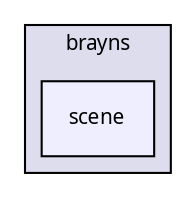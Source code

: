digraph "scene" {
  compound=true
  node [ fontsize="10", fontname="Sans"];
  edge [ labelfontsize="10", labelfontname="Sans"];
  subgraph clusterdir_03632e602207a0b43aa5488f1a38b51e {
    graph [ bgcolor="#ddddee", pencolor="black", label="brayns" fontname="Sans", fontsize="10", URL="dir_03632e602207a0b43aa5488f1a38b51e.html"]
  dir_bcd35c427dcebdee8b4a6bc4d956681b [shape=box, label="scene", style="filled", fillcolor="#eeeeff", pencolor="black", URL="dir_bcd35c427dcebdee8b4a6bc4d956681b.html"];
  }
}
